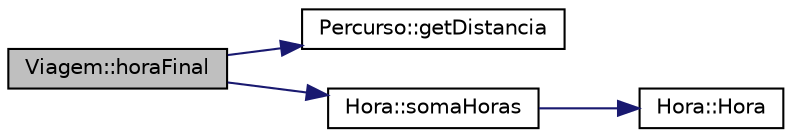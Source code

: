 digraph "Viagem::horaFinal"
{
  edge [fontname="Helvetica",fontsize="10",labelfontname="Helvetica",labelfontsize="10"];
  node [fontname="Helvetica",fontsize="10",shape=record];
  rankdir="LR";
  Node12 [label="Viagem::horaFinal",height=0.2,width=0.4,color="black", fillcolor="grey75", style="filled", fontcolor="black"];
  Node12 -> Node13 [color="midnightblue",fontsize="10",style="solid",fontname="Helvetica"];
  Node13 [label="Percurso::getDistancia",height=0.2,width=0.4,color="black", fillcolor="white", style="filled",URL="$class_percurso.html#a0f8920294007befff27924c4850ffb44",tooltip="função para obter distância "];
  Node12 -> Node14 [color="midnightblue",fontsize="10",style="solid",fontname="Helvetica"];
  Node14 [label="Hora::somaHoras",height=0.2,width=0.4,color="black", fillcolor="white", style="filled",URL="$class_hora.html#ad54ed49a29096cc68e7090522a53f164",tooltip="função que soma minutos a uma determinada hora "];
  Node14 -> Node15 [color="midnightblue",fontsize="10",style="solid",fontname="Helvetica"];
  Node15 [label="Hora::Hora",height=0.2,width=0.4,color="black", fillcolor="white", style="filled",URL="$class_hora.html#a90c18369977bbf1bf3a7370d8ea9e9ae",tooltip="construtor da classe Hora vazio "];
}
